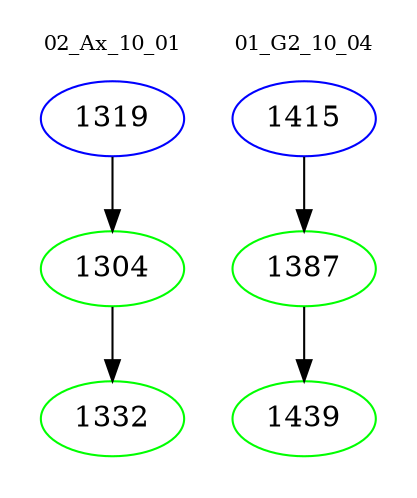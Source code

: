 digraph{
subgraph cluster_0 {
color = white
label = "02_Ax_10_01";
fontsize=10;
T0_1319 [label="1319", color="blue"]
T0_1319 -> T0_1304 [color="black"]
T0_1304 [label="1304", color="green"]
T0_1304 -> T0_1332 [color="black"]
T0_1332 [label="1332", color="green"]
}
subgraph cluster_1 {
color = white
label = "01_G2_10_04";
fontsize=10;
T1_1415 [label="1415", color="blue"]
T1_1415 -> T1_1387 [color="black"]
T1_1387 [label="1387", color="green"]
T1_1387 -> T1_1439 [color="black"]
T1_1439 [label="1439", color="green"]
}
}

